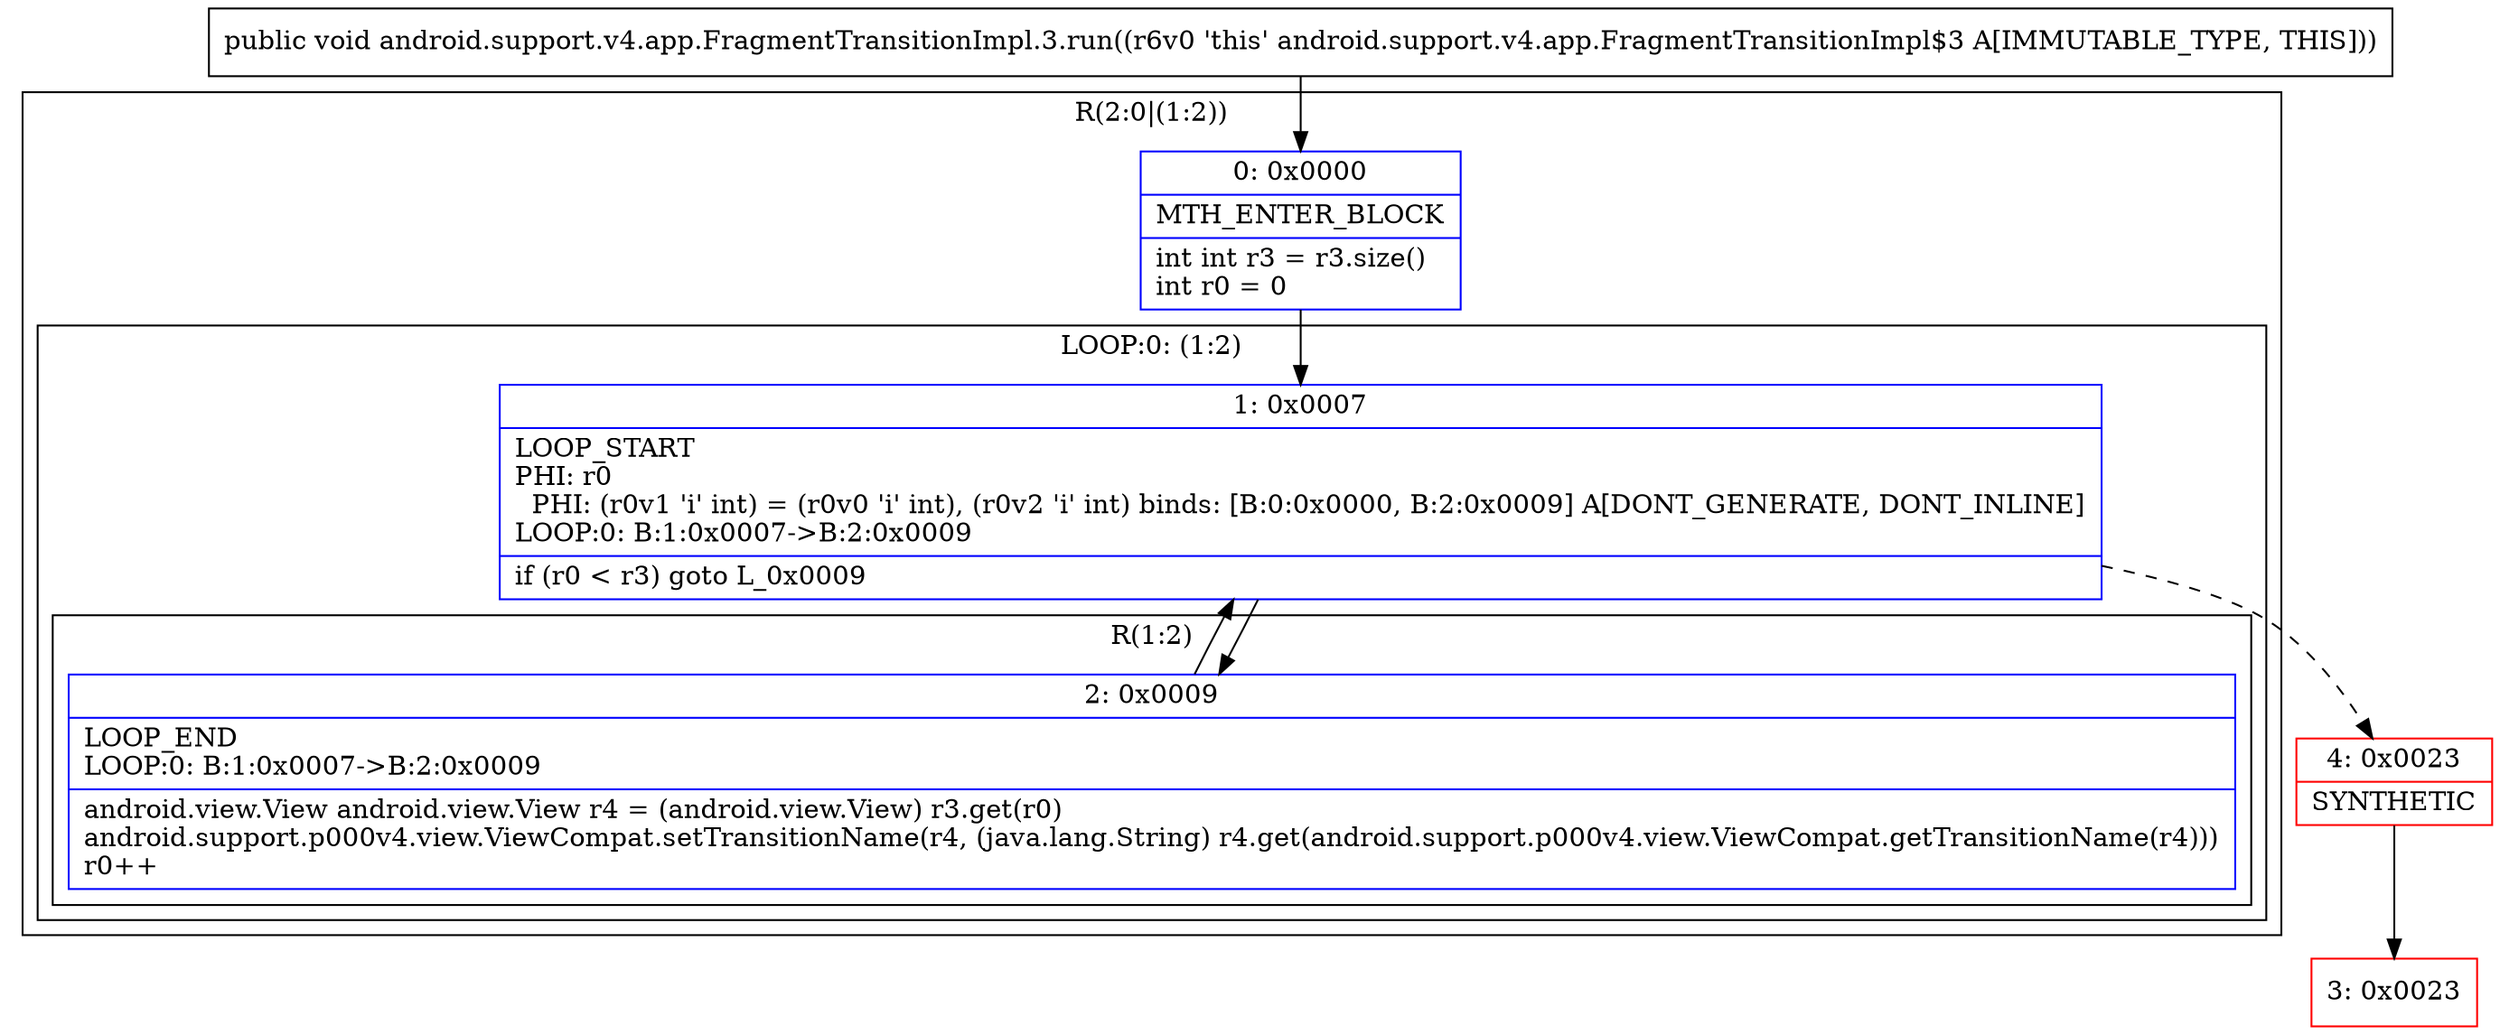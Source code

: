 digraph "CFG forandroid.support.v4.app.FragmentTransitionImpl.3.run()V" {
subgraph cluster_Region_538834632 {
label = "R(2:0|(1:2))";
node [shape=record,color=blue];
Node_0 [shape=record,label="{0\:\ 0x0000|MTH_ENTER_BLOCK\l|int int r3 = r3.size()\lint r0 = 0\l}"];
subgraph cluster_LoopRegion_507009884 {
label = "LOOP:0: (1:2)";
node [shape=record,color=blue];
Node_1 [shape=record,label="{1\:\ 0x0007|LOOP_START\lPHI: r0 \l  PHI: (r0v1 'i' int) = (r0v0 'i' int), (r0v2 'i' int) binds: [B:0:0x0000, B:2:0x0009] A[DONT_GENERATE, DONT_INLINE]\lLOOP:0: B:1:0x0007\-\>B:2:0x0009\l|if (r0 \< r3) goto L_0x0009\l}"];
subgraph cluster_Region_1230154624 {
label = "R(1:2)";
node [shape=record,color=blue];
Node_2 [shape=record,label="{2\:\ 0x0009|LOOP_END\lLOOP:0: B:1:0x0007\-\>B:2:0x0009\l|android.view.View android.view.View r4 = (android.view.View) r3.get(r0)\landroid.support.p000v4.view.ViewCompat.setTransitionName(r4, (java.lang.String) r4.get(android.support.p000v4.view.ViewCompat.getTransitionName(r4)))\lr0++\l}"];
}
}
}
Node_3 [shape=record,color=red,label="{3\:\ 0x0023}"];
Node_4 [shape=record,color=red,label="{4\:\ 0x0023|SYNTHETIC\l}"];
MethodNode[shape=record,label="{public void android.support.v4.app.FragmentTransitionImpl.3.run((r6v0 'this' android.support.v4.app.FragmentTransitionImpl$3 A[IMMUTABLE_TYPE, THIS])) }"];
MethodNode -> Node_0;
Node_0 -> Node_1;
Node_1 -> Node_2;
Node_1 -> Node_4[style=dashed];
Node_2 -> Node_1;
Node_4 -> Node_3;
}

